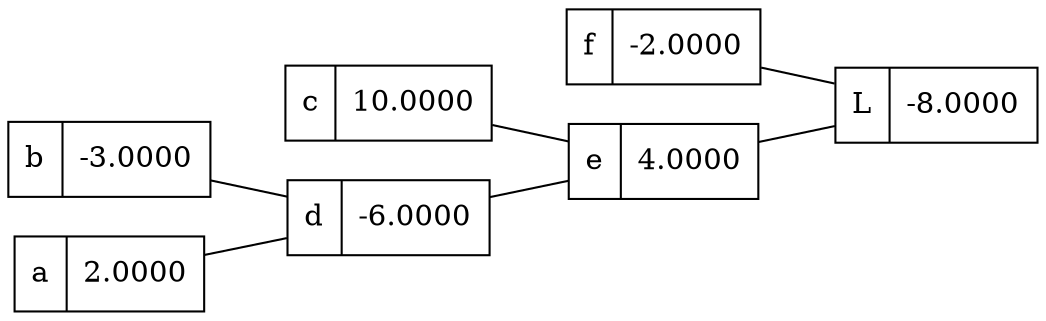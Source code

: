 graph {
	graph [rankdir=LR]
	140000911085568 [label="{f | -2.0000}" shape=record]
	140000914586208 [label="{c | 10.0000}" shape=record]
	140000911085664 [label="{L | -8.0000}" shape=record]
	140000914586784 [label="{b | -3.0000}" shape=record]
	140000914586880 [label="{a | 2.0000}" shape=record]
	140000911085376 [label="{e | 4.0000}" shape=record]
	140000911085424 [label="{d | -6.0000}" shape=record]
	140000911085376 -- 140000911085664
	140000911085568 -- 140000911085664
	140000914586880 -- 140000911085424
	140000914586208 -- 140000911085376
	140000914586784 -- 140000911085424
	140000911085424 -- 140000911085376
}
